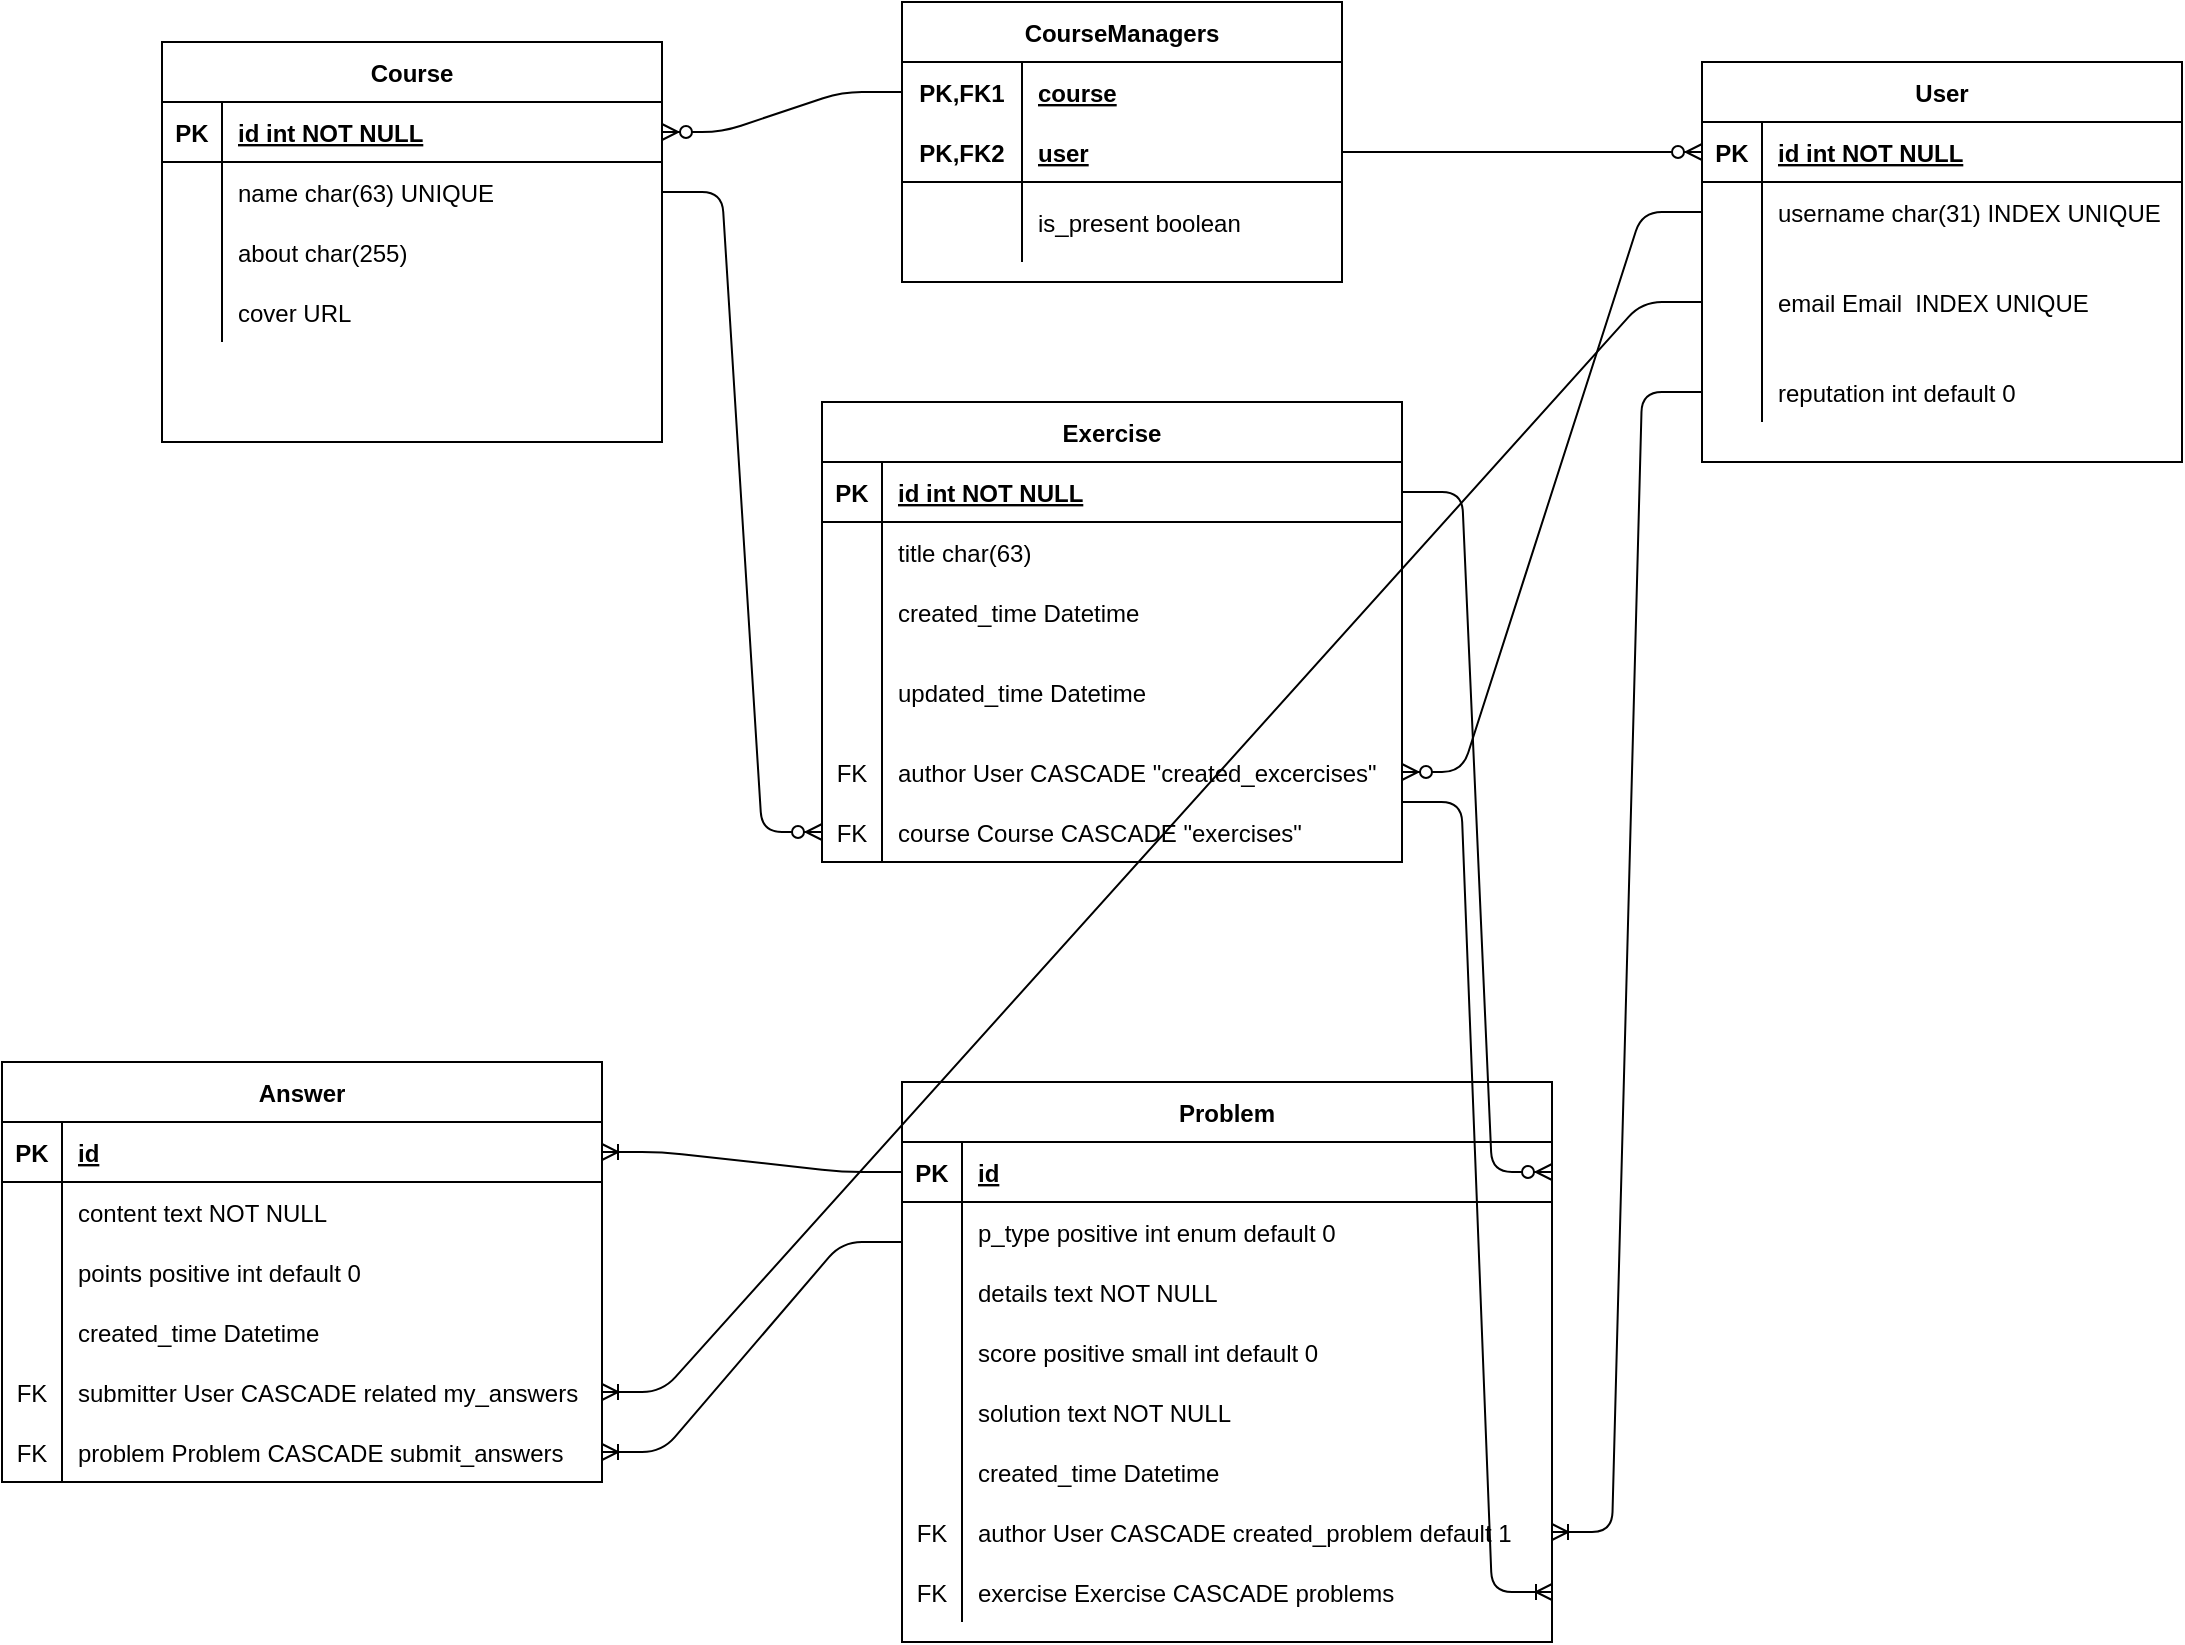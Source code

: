 <mxfile version="14.6.13" type="github">
  <diagram id="R2lEEEUBdFMjLlhIrx00" name="Page-1">
    <mxGraphModel dx="3302" dy="870" grid="1" gridSize="10" guides="1" tooltips="1" connect="1" arrows="1" fold="1" page="1" pageScale="1" pageWidth="2000" pageHeight="2000" math="0" shadow="0" extFonts="Permanent Marker^https://fonts.googleapis.com/css?family=Permanent+Marker">
      <root>
        <mxCell id="0" />
        <mxCell id="1" parent="0" />
        <mxCell id="C-vyLk0tnHw3VtMMgP7b-2" value="Course" style="shape=table;startSize=30;container=1;collapsible=1;childLayout=tableLayout;fixedRows=1;rowLines=0;fontStyle=1;align=center;resizeLast=1;" parent="1" vertex="1">
          <mxGeometry x="-330" y="300" width="250" height="200" as="geometry" />
        </mxCell>
        <mxCell id="C-vyLk0tnHw3VtMMgP7b-3" value="" style="shape=partialRectangle;collapsible=0;dropTarget=0;pointerEvents=0;fillColor=none;points=[[0,0.5],[1,0.5]];portConstraint=eastwest;top=0;left=0;right=0;bottom=1;" parent="C-vyLk0tnHw3VtMMgP7b-2" vertex="1">
          <mxGeometry y="30" width="250" height="30" as="geometry" />
        </mxCell>
        <mxCell id="C-vyLk0tnHw3VtMMgP7b-4" value="PK" style="shape=partialRectangle;overflow=hidden;connectable=0;fillColor=none;top=0;left=0;bottom=0;right=0;fontStyle=1;" parent="C-vyLk0tnHw3VtMMgP7b-3" vertex="1">
          <mxGeometry width="30" height="30" as="geometry" />
        </mxCell>
        <mxCell id="C-vyLk0tnHw3VtMMgP7b-5" value="id int NOT NULL " style="shape=partialRectangle;overflow=hidden;connectable=0;fillColor=none;top=0;left=0;bottom=0;right=0;align=left;spacingLeft=6;fontStyle=5;" parent="C-vyLk0tnHw3VtMMgP7b-3" vertex="1">
          <mxGeometry x="30" width="220" height="30" as="geometry" />
        </mxCell>
        <mxCell id="C-vyLk0tnHw3VtMMgP7b-9" value="" style="shape=partialRectangle;collapsible=0;dropTarget=0;pointerEvents=0;fillColor=none;points=[[0,0.5],[1,0.5]];portConstraint=eastwest;top=0;left=0;right=0;bottom=0;" parent="C-vyLk0tnHw3VtMMgP7b-2" vertex="1">
          <mxGeometry y="60" width="250" height="30" as="geometry" />
        </mxCell>
        <mxCell id="C-vyLk0tnHw3VtMMgP7b-10" value="" style="shape=partialRectangle;overflow=hidden;connectable=0;fillColor=none;top=0;left=0;bottom=0;right=0;" parent="C-vyLk0tnHw3VtMMgP7b-9" vertex="1">
          <mxGeometry width="30" height="30" as="geometry" />
        </mxCell>
        <mxCell id="C-vyLk0tnHw3VtMMgP7b-11" value="name char(63) UNIQUE" style="shape=partialRectangle;overflow=hidden;connectable=0;fillColor=none;top=0;left=0;bottom=0;right=0;align=left;spacingLeft=6;" parent="C-vyLk0tnHw3VtMMgP7b-9" vertex="1">
          <mxGeometry x="30" width="220" height="30" as="geometry" />
        </mxCell>
        <mxCell id="3Uc0mJd-7IxkceaXmBN4-39" value="" style="shape=partialRectangle;collapsible=0;dropTarget=0;pointerEvents=0;fillColor=none;top=0;left=0;bottom=0;right=0;points=[[0,0.5],[1,0.5]];portConstraint=eastwest;align=center;" parent="C-vyLk0tnHw3VtMMgP7b-2" vertex="1">
          <mxGeometry y="90" width="250" height="30" as="geometry" />
        </mxCell>
        <mxCell id="3Uc0mJd-7IxkceaXmBN4-40" value="" style="shape=partialRectangle;connectable=0;fillColor=none;top=0;left=0;bottom=0;right=0;editable=1;overflow=hidden;" parent="3Uc0mJd-7IxkceaXmBN4-39" vertex="1">
          <mxGeometry width="30" height="30" as="geometry" />
        </mxCell>
        <mxCell id="3Uc0mJd-7IxkceaXmBN4-41" value="about char(255)" style="shape=partialRectangle;connectable=0;fillColor=none;top=0;left=0;bottom=0;right=0;align=left;spacingLeft=6;overflow=hidden;" parent="3Uc0mJd-7IxkceaXmBN4-39" vertex="1">
          <mxGeometry x="30" width="220" height="30" as="geometry" />
        </mxCell>
        <mxCell id="3Uc0mJd-7IxkceaXmBN4-42" value="" style="shape=partialRectangle;collapsible=0;dropTarget=0;pointerEvents=0;fillColor=none;top=0;left=0;bottom=0;right=0;points=[[0,0.5],[1,0.5]];portConstraint=eastwest;align=center;" parent="C-vyLk0tnHw3VtMMgP7b-2" vertex="1">
          <mxGeometry y="120" width="250" height="30" as="geometry" />
        </mxCell>
        <mxCell id="3Uc0mJd-7IxkceaXmBN4-43" value="" style="shape=partialRectangle;connectable=0;fillColor=none;top=0;left=0;bottom=0;right=0;editable=1;overflow=hidden;" parent="3Uc0mJd-7IxkceaXmBN4-42" vertex="1">
          <mxGeometry width="30" height="30" as="geometry" />
        </mxCell>
        <mxCell id="3Uc0mJd-7IxkceaXmBN4-44" value="cover URL" style="shape=partialRectangle;connectable=0;fillColor=none;top=0;left=0;bottom=0;right=0;align=left;spacingLeft=6;overflow=hidden;" parent="3Uc0mJd-7IxkceaXmBN4-42" vertex="1">
          <mxGeometry x="30" width="220" height="30" as="geometry" />
        </mxCell>
        <mxCell id="C-vyLk0tnHw3VtMMgP7b-13" value="Exercise" style="shape=table;startSize=30;container=1;collapsible=1;childLayout=tableLayout;fixedRows=1;rowLines=0;fontStyle=1;align=center;resizeLast=1;" parent="1" vertex="1">
          <mxGeometry y="480" width="290" height="230" as="geometry" />
        </mxCell>
        <mxCell id="C-vyLk0tnHw3VtMMgP7b-14" value="" style="shape=partialRectangle;collapsible=0;dropTarget=0;pointerEvents=0;fillColor=none;points=[[0,0.5],[1,0.5]];portConstraint=eastwest;top=0;left=0;right=0;bottom=1;" parent="C-vyLk0tnHw3VtMMgP7b-13" vertex="1">
          <mxGeometry y="30" width="290" height="30" as="geometry" />
        </mxCell>
        <mxCell id="C-vyLk0tnHw3VtMMgP7b-15" value="PK" style="shape=partialRectangle;overflow=hidden;connectable=0;fillColor=none;top=0;left=0;bottom=0;right=0;fontStyle=1;" parent="C-vyLk0tnHw3VtMMgP7b-14" vertex="1">
          <mxGeometry width="30" height="30" as="geometry" />
        </mxCell>
        <mxCell id="C-vyLk0tnHw3VtMMgP7b-16" value="id int NOT NULL " style="shape=partialRectangle;overflow=hidden;connectable=0;fillColor=none;top=0;left=0;bottom=0;right=0;align=left;spacingLeft=6;fontStyle=5;" parent="C-vyLk0tnHw3VtMMgP7b-14" vertex="1">
          <mxGeometry x="30" width="260" height="30" as="geometry" />
        </mxCell>
        <mxCell id="C-vyLk0tnHw3VtMMgP7b-20" value="" style="shape=partialRectangle;collapsible=0;dropTarget=0;pointerEvents=0;fillColor=none;points=[[0,0.5],[1,0.5]];portConstraint=eastwest;top=0;left=0;right=0;bottom=0;" parent="C-vyLk0tnHw3VtMMgP7b-13" vertex="1">
          <mxGeometry y="60" width="290" height="30" as="geometry" />
        </mxCell>
        <mxCell id="C-vyLk0tnHw3VtMMgP7b-21" value="" style="shape=partialRectangle;overflow=hidden;connectable=0;fillColor=none;top=0;left=0;bottom=0;right=0;" parent="C-vyLk0tnHw3VtMMgP7b-20" vertex="1">
          <mxGeometry width="30" height="30" as="geometry" />
        </mxCell>
        <mxCell id="C-vyLk0tnHw3VtMMgP7b-22" value="title char(63)" style="shape=partialRectangle;overflow=hidden;connectable=0;fillColor=none;top=0;left=0;bottom=0;right=0;align=left;spacingLeft=6;" parent="C-vyLk0tnHw3VtMMgP7b-20" vertex="1">
          <mxGeometry x="30" width="260" height="30" as="geometry" />
        </mxCell>
        <mxCell id="3Uc0mJd-7IxkceaXmBN4-62" value="" style="shape=partialRectangle;collapsible=0;dropTarget=0;pointerEvents=0;fillColor=none;top=0;left=0;bottom=0;right=0;points=[[0,0.5],[1,0.5]];portConstraint=eastwest;align=center;" parent="C-vyLk0tnHw3VtMMgP7b-13" vertex="1">
          <mxGeometry y="90" width="290" height="30" as="geometry" />
        </mxCell>
        <mxCell id="3Uc0mJd-7IxkceaXmBN4-63" value="" style="shape=partialRectangle;connectable=0;fillColor=none;top=0;left=0;bottom=0;right=0;editable=1;overflow=hidden;" parent="3Uc0mJd-7IxkceaXmBN4-62" vertex="1">
          <mxGeometry width="30" height="30" as="geometry" />
        </mxCell>
        <mxCell id="3Uc0mJd-7IxkceaXmBN4-64" value="created_time Datetime" style="shape=partialRectangle;connectable=0;fillColor=none;top=0;left=0;bottom=0;right=0;align=left;spacingLeft=6;overflow=hidden;" parent="3Uc0mJd-7IxkceaXmBN4-62" vertex="1">
          <mxGeometry x="30" width="260" height="30" as="geometry" />
        </mxCell>
        <mxCell id="3Uc0mJd-7IxkceaXmBN4-65" value="" style="shape=partialRectangle;collapsible=0;dropTarget=0;pointerEvents=0;fillColor=none;top=0;left=0;bottom=0;right=0;points=[[0,0.5],[1,0.5]];portConstraint=eastwest;align=center;" parent="C-vyLk0tnHw3VtMMgP7b-13" vertex="1">
          <mxGeometry y="120" width="290" height="50" as="geometry" />
        </mxCell>
        <mxCell id="3Uc0mJd-7IxkceaXmBN4-66" value="" style="shape=partialRectangle;connectable=0;fillColor=none;top=0;left=0;bottom=0;right=0;editable=1;overflow=hidden;" parent="3Uc0mJd-7IxkceaXmBN4-65" vertex="1">
          <mxGeometry width="30" height="50" as="geometry" />
        </mxCell>
        <mxCell id="3Uc0mJd-7IxkceaXmBN4-67" value="updated_time Datetime" style="shape=partialRectangle;connectable=0;fillColor=none;top=0;left=0;bottom=0;right=0;align=left;spacingLeft=6;overflow=hidden;" parent="3Uc0mJd-7IxkceaXmBN4-65" vertex="1">
          <mxGeometry x="30" width="260" height="50" as="geometry" />
        </mxCell>
        <mxCell id="3Uc0mJd-7IxkceaXmBN4-72" value="" style="shape=partialRectangle;collapsible=0;dropTarget=0;pointerEvents=0;fillColor=none;top=0;left=0;bottom=0;right=0;points=[[0,0.5],[1,0.5]];portConstraint=eastwest;align=center;" parent="C-vyLk0tnHw3VtMMgP7b-13" vertex="1">
          <mxGeometry y="170" width="290" height="30" as="geometry" />
        </mxCell>
        <mxCell id="3Uc0mJd-7IxkceaXmBN4-73" value="FK" style="shape=partialRectangle;connectable=0;fillColor=none;top=0;left=0;bottom=0;right=0;fontStyle=0;overflow=hidden;" parent="3Uc0mJd-7IxkceaXmBN4-72" vertex="1">
          <mxGeometry width="30" height="30" as="geometry" />
        </mxCell>
        <mxCell id="3Uc0mJd-7IxkceaXmBN4-74" value="author User CASCADE &quot;created_excercises&quot;" style="shape=partialRectangle;connectable=0;fillColor=none;top=0;left=0;bottom=0;right=0;align=left;spacingLeft=6;fontStyle=0;overflow=hidden;" parent="3Uc0mJd-7IxkceaXmBN4-72" vertex="1">
          <mxGeometry x="30" width="260" height="30" as="geometry" />
        </mxCell>
        <mxCell id="3Uc0mJd-7IxkceaXmBN4-75" value="" style="shape=partialRectangle;collapsible=0;dropTarget=0;pointerEvents=0;fillColor=none;top=0;left=0;bottom=0;right=0;points=[[0,0.5],[1,0.5]];portConstraint=eastwest;align=center;" parent="C-vyLk0tnHw3VtMMgP7b-13" vertex="1">
          <mxGeometry y="200" width="290" height="30" as="geometry" />
        </mxCell>
        <mxCell id="3Uc0mJd-7IxkceaXmBN4-76" value="FK" style="shape=partialRectangle;connectable=0;fillColor=none;top=0;left=0;bottom=0;right=0;fontStyle=0;overflow=hidden;" parent="3Uc0mJd-7IxkceaXmBN4-75" vertex="1">
          <mxGeometry width="30" height="30" as="geometry" />
        </mxCell>
        <mxCell id="3Uc0mJd-7IxkceaXmBN4-77" value="course Course CASCADE &quot;exercises&quot;" style="shape=partialRectangle;connectable=0;fillColor=none;top=0;left=0;bottom=0;right=0;align=left;spacingLeft=6;fontStyle=0;overflow=hidden;" parent="3Uc0mJd-7IxkceaXmBN4-75" vertex="1">
          <mxGeometry x="30" width="260" height="30" as="geometry" />
        </mxCell>
        <mxCell id="C-vyLk0tnHw3VtMMgP7b-23" value="User" style="shape=table;startSize=30;container=1;collapsible=1;childLayout=tableLayout;fixedRows=1;rowLines=0;fontStyle=1;align=center;resizeLast=1;" parent="1" vertex="1">
          <mxGeometry x="440" y="310" width="240" height="200" as="geometry">
            <mxRectangle x="120" y="120" width="60" height="30" as="alternateBounds" />
          </mxGeometry>
        </mxCell>
        <mxCell id="C-vyLk0tnHw3VtMMgP7b-24" value="" style="shape=partialRectangle;collapsible=0;dropTarget=0;pointerEvents=0;fillColor=none;points=[[0,0.5],[1,0.5]];portConstraint=eastwest;top=0;left=0;right=0;bottom=1;" parent="C-vyLk0tnHw3VtMMgP7b-23" vertex="1">
          <mxGeometry y="30" width="240" height="30" as="geometry" />
        </mxCell>
        <mxCell id="C-vyLk0tnHw3VtMMgP7b-25" value="PK" style="shape=partialRectangle;overflow=hidden;connectable=0;fillColor=none;top=0;left=0;bottom=0;right=0;fontStyle=1;" parent="C-vyLk0tnHw3VtMMgP7b-24" vertex="1">
          <mxGeometry width="30" height="30" as="geometry" />
        </mxCell>
        <mxCell id="C-vyLk0tnHw3VtMMgP7b-26" value="id int NOT NULL " style="shape=partialRectangle;overflow=hidden;connectable=0;fillColor=none;top=0;left=0;bottom=0;right=0;align=left;spacingLeft=6;fontStyle=5;" parent="C-vyLk0tnHw3VtMMgP7b-24" vertex="1">
          <mxGeometry x="30" width="210" height="30" as="geometry" />
        </mxCell>
        <mxCell id="C-vyLk0tnHw3VtMMgP7b-27" value="" style="shape=partialRectangle;collapsible=0;dropTarget=0;pointerEvents=0;fillColor=none;points=[[0,0.5],[1,0.5]];portConstraint=eastwest;top=0;left=0;right=0;bottom=0;" parent="C-vyLk0tnHw3VtMMgP7b-23" vertex="1">
          <mxGeometry y="60" width="240" height="30" as="geometry" />
        </mxCell>
        <mxCell id="C-vyLk0tnHw3VtMMgP7b-28" value="" style="shape=partialRectangle;overflow=hidden;connectable=0;fillColor=none;top=0;left=0;bottom=0;right=0;" parent="C-vyLk0tnHw3VtMMgP7b-27" vertex="1">
          <mxGeometry width="30" height="30" as="geometry" />
        </mxCell>
        <mxCell id="C-vyLk0tnHw3VtMMgP7b-29" value="username char(31) INDEX UNIQUE" style="shape=partialRectangle;overflow=hidden;connectable=0;fillColor=none;top=0;left=0;bottom=0;right=0;align=left;spacingLeft=6;" parent="C-vyLk0tnHw3VtMMgP7b-27" vertex="1">
          <mxGeometry x="30" width="210" height="30" as="geometry" />
        </mxCell>
        <mxCell id="3Uc0mJd-7IxkceaXmBN4-33" value="" style="shape=partialRectangle;collapsible=0;dropTarget=0;pointerEvents=0;fillColor=none;top=0;left=0;bottom=0;right=0;points=[[0,0.5],[1,0.5]];portConstraint=eastwest;align=center;" parent="C-vyLk0tnHw3VtMMgP7b-23" vertex="1">
          <mxGeometry y="90" width="240" height="60" as="geometry" />
        </mxCell>
        <mxCell id="3Uc0mJd-7IxkceaXmBN4-34" value="" style="shape=partialRectangle;connectable=0;fillColor=none;top=0;left=0;bottom=0;right=0;editable=1;overflow=hidden;" parent="3Uc0mJd-7IxkceaXmBN4-33" vertex="1">
          <mxGeometry width="30" height="60" as="geometry" />
        </mxCell>
        <mxCell id="3Uc0mJd-7IxkceaXmBN4-35" value="email Email  INDEX UNIQUE" style="shape=partialRectangle;connectable=0;fillColor=none;top=0;left=0;bottom=0;right=0;align=left;spacingLeft=6;overflow=hidden;" parent="3Uc0mJd-7IxkceaXmBN4-33" vertex="1">
          <mxGeometry x="30" width="210" height="60" as="geometry" />
        </mxCell>
        <mxCell id="3Uc0mJd-7IxkceaXmBN4-36" value="" style="shape=partialRectangle;collapsible=0;dropTarget=0;pointerEvents=0;fillColor=none;top=0;left=0;bottom=0;right=0;points=[[0,0.5],[1,0.5]];portConstraint=eastwest;align=center;" parent="C-vyLk0tnHw3VtMMgP7b-23" vertex="1">
          <mxGeometry y="150" width="240" height="30" as="geometry" />
        </mxCell>
        <mxCell id="3Uc0mJd-7IxkceaXmBN4-37" value="" style="shape=partialRectangle;connectable=0;fillColor=none;top=0;left=0;bottom=0;right=0;editable=1;overflow=hidden;" parent="3Uc0mJd-7IxkceaXmBN4-36" vertex="1">
          <mxGeometry width="30" height="30" as="geometry" />
        </mxCell>
        <mxCell id="3Uc0mJd-7IxkceaXmBN4-38" value="reputation int default 0" style="shape=partialRectangle;connectable=0;fillColor=none;top=0;left=0;bottom=0;right=0;align=left;spacingLeft=6;overflow=hidden;" parent="3Uc0mJd-7IxkceaXmBN4-36" vertex="1">
          <mxGeometry x="30" width="210" height="30" as="geometry" />
        </mxCell>
        <mxCell id="3Uc0mJd-7IxkceaXmBN4-1" value="Problem" style="shape=table;startSize=30;container=1;collapsible=1;childLayout=tableLayout;fixedRows=1;rowLines=0;fontStyle=1;align=center;resizeLast=1;" parent="1" vertex="1">
          <mxGeometry x="40" y="820" width="325" height="280" as="geometry" />
        </mxCell>
        <mxCell id="3Uc0mJd-7IxkceaXmBN4-2" value="" style="shape=partialRectangle;collapsible=0;dropTarget=0;pointerEvents=0;fillColor=none;top=0;left=0;bottom=1;right=0;points=[[0,0.5],[1,0.5]];portConstraint=eastwest;" parent="3Uc0mJd-7IxkceaXmBN4-1" vertex="1">
          <mxGeometry y="30" width="325" height="30" as="geometry" />
        </mxCell>
        <mxCell id="3Uc0mJd-7IxkceaXmBN4-3" value="PK" style="shape=partialRectangle;connectable=0;fillColor=none;top=0;left=0;bottom=0;right=0;fontStyle=1;overflow=hidden;" parent="3Uc0mJd-7IxkceaXmBN4-2" vertex="1">
          <mxGeometry width="30" height="30" as="geometry" />
        </mxCell>
        <mxCell id="3Uc0mJd-7IxkceaXmBN4-4" value="id" style="shape=partialRectangle;connectable=0;fillColor=none;top=0;left=0;bottom=0;right=0;align=left;spacingLeft=6;fontStyle=5;overflow=hidden;" parent="3Uc0mJd-7IxkceaXmBN4-2" vertex="1">
          <mxGeometry x="30" width="295" height="30" as="geometry" />
        </mxCell>
        <mxCell id="3Uc0mJd-7IxkceaXmBN4-5" value="" style="shape=partialRectangle;collapsible=0;dropTarget=0;pointerEvents=0;fillColor=none;top=0;left=0;bottom=0;right=0;points=[[0,0.5],[1,0.5]];portConstraint=eastwest;" parent="3Uc0mJd-7IxkceaXmBN4-1" vertex="1">
          <mxGeometry y="60" width="325" height="30" as="geometry" />
        </mxCell>
        <mxCell id="3Uc0mJd-7IxkceaXmBN4-6" value="" style="shape=partialRectangle;connectable=0;fillColor=none;top=0;left=0;bottom=0;right=0;editable=1;overflow=hidden;" parent="3Uc0mJd-7IxkceaXmBN4-5" vertex="1">
          <mxGeometry width="30" height="30" as="geometry" />
        </mxCell>
        <mxCell id="3Uc0mJd-7IxkceaXmBN4-7" value="p_type positive int enum default 0" style="shape=partialRectangle;connectable=0;fillColor=none;top=0;left=0;bottom=0;right=0;align=left;spacingLeft=6;overflow=hidden;" parent="3Uc0mJd-7IxkceaXmBN4-5" vertex="1">
          <mxGeometry x="30" width="295" height="30" as="geometry" />
        </mxCell>
        <mxCell id="3Uc0mJd-7IxkceaXmBN4-8" value="" style="shape=partialRectangle;collapsible=0;dropTarget=0;pointerEvents=0;fillColor=none;top=0;left=0;bottom=0;right=0;points=[[0,0.5],[1,0.5]];portConstraint=eastwest;" parent="3Uc0mJd-7IxkceaXmBN4-1" vertex="1">
          <mxGeometry y="90" width="325" height="30" as="geometry" />
        </mxCell>
        <mxCell id="3Uc0mJd-7IxkceaXmBN4-9" value="" style="shape=partialRectangle;connectable=0;fillColor=none;top=0;left=0;bottom=0;right=0;editable=1;overflow=hidden;" parent="3Uc0mJd-7IxkceaXmBN4-8" vertex="1">
          <mxGeometry width="30" height="30" as="geometry" />
        </mxCell>
        <mxCell id="3Uc0mJd-7IxkceaXmBN4-10" value="details text NOT NULL" style="shape=partialRectangle;connectable=0;fillColor=none;top=0;left=0;bottom=0;right=0;align=left;spacingLeft=6;overflow=hidden;" parent="3Uc0mJd-7IxkceaXmBN4-8" vertex="1">
          <mxGeometry x="30" width="295" height="30" as="geometry" />
        </mxCell>
        <mxCell id="3Uc0mJd-7IxkceaXmBN4-11" value="" style="shape=partialRectangle;collapsible=0;dropTarget=0;pointerEvents=0;fillColor=none;top=0;left=0;bottom=0;right=0;points=[[0,0.5],[1,0.5]];portConstraint=eastwest;" parent="3Uc0mJd-7IxkceaXmBN4-1" vertex="1">
          <mxGeometry y="120" width="325" height="30" as="geometry" />
        </mxCell>
        <mxCell id="3Uc0mJd-7IxkceaXmBN4-12" value="" style="shape=partialRectangle;connectable=0;fillColor=none;top=0;left=0;bottom=0;right=0;editable=1;overflow=hidden;" parent="3Uc0mJd-7IxkceaXmBN4-11" vertex="1">
          <mxGeometry width="30" height="30" as="geometry" />
        </mxCell>
        <mxCell id="3Uc0mJd-7IxkceaXmBN4-13" value="score positive small int default 0" style="shape=partialRectangle;connectable=0;fillColor=none;top=0;left=0;bottom=0;right=0;align=left;spacingLeft=6;overflow=hidden;" parent="3Uc0mJd-7IxkceaXmBN4-11" vertex="1">
          <mxGeometry x="30" width="295" height="30" as="geometry" />
        </mxCell>
        <mxCell id="3Uc0mJd-7IxkceaXmBN4-79" value="" style="shape=partialRectangle;collapsible=0;dropTarget=0;pointerEvents=0;fillColor=none;top=0;left=0;bottom=0;right=0;points=[[0,0.5],[1,0.5]];portConstraint=eastwest;" parent="3Uc0mJd-7IxkceaXmBN4-1" vertex="1">
          <mxGeometry y="150" width="325" height="30" as="geometry" />
        </mxCell>
        <mxCell id="3Uc0mJd-7IxkceaXmBN4-80" value="" style="shape=partialRectangle;connectable=0;fillColor=none;top=0;left=0;bottom=0;right=0;editable=1;overflow=hidden;" parent="3Uc0mJd-7IxkceaXmBN4-79" vertex="1">
          <mxGeometry width="30" height="30" as="geometry" />
        </mxCell>
        <mxCell id="3Uc0mJd-7IxkceaXmBN4-81" value="solution text NOT NULL" style="shape=partialRectangle;connectable=0;fillColor=none;top=0;left=0;bottom=0;right=0;align=left;spacingLeft=6;overflow=hidden;" parent="3Uc0mJd-7IxkceaXmBN4-79" vertex="1">
          <mxGeometry x="30" width="295" height="30" as="geometry" />
        </mxCell>
        <mxCell id="3Uc0mJd-7IxkceaXmBN4-82" value="" style="shape=partialRectangle;collapsible=0;dropTarget=0;pointerEvents=0;fillColor=none;top=0;left=0;bottom=0;right=0;points=[[0,0.5],[1,0.5]];portConstraint=eastwest;align=center;" parent="3Uc0mJd-7IxkceaXmBN4-1" vertex="1">
          <mxGeometry y="180" width="325" height="30" as="geometry" />
        </mxCell>
        <mxCell id="3Uc0mJd-7IxkceaXmBN4-83" value="" style="shape=partialRectangle;connectable=0;fillColor=none;top=0;left=0;bottom=0;right=0;editable=1;overflow=hidden;" parent="3Uc0mJd-7IxkceaXmBN4-82" vertex="1">
          <mxGeometry width="30" height="30" as="geometry" />
        </mxCell>
        <mxCell id="3Uc0mJd-7IxkceaXmBN4-84" value="created_time Datetime" style="shape=partialRectangle;connectable=0;fillColor=none;top=0;left=0;bottom=0;right=0;align=left;spacingLeft=6;overflow=hidden;" parent="3Uc0mJd-7IxkceaXmBN4-82" vertex="1">
          <mxGeometry x="30" width="295" height="30" as="geometry" />
        </mxCell>
        <mxCell id="ioiMUjppNT8EGIYSnjGS-11" value="" style="shape=partialRectangle;collapsible=0;dropTarget=0;pointerEvents=0;fillColor=none;top=0;left=0;bottom=0;right=0;points=[[0,0.5],[1,0.5]];portConstraint=eastwest;" vertex="1" parent="3Uc0mJd-7IxkceaXmBN4-1">
          <mxGeometry y="210" width="325" height="30" as="geometry" />
        </mxCell>
        <mxCell id="ioiMUjppNT8EGIYSnjGS-12" value="FK" style="shape=partialRectangle;connectable=0;fillColor=none;top=0;left=0;bottom=0;right=0;fontStyle=0;overflow=hidden;" vertex="1" parent="ioiMUjppNT8EGIYSnjGS-11">
          <mxGeometry width="30" height="30" as="geometry" />
        </mxCell>
        <mxCell id="ioiMUjppNT8EGIYSnjGS-13" value="author User CASCADE created_problem default 1" style="shape=partialRectangle;connectable=0;fillColor=none;top=0;left=0;bottom=0;right=0;align=left;spacingLeft=6;fontStyle=0;overflow=hidden;" vertex="1" parent="ioiMUjppNT8EGIYSnjGS-11">
          <mxGeometry x="30" width="295" height="30" as="geometry" />
        </mxCell>
        <mxCell id="ioiMUjppNT8EGIYSnjGS-14" value="" style="shape=partialRectangle;collapsible=0;dropTarget=0;pointerEvents=0;fillColor=none;top=0;left=0;bottom=0;right=0;points=[[0,0.5],[1,0.5]];portConstraint=eastwest;" vertex="1" parent="3Uc0mJd-7IxkceaXmBN4-1">
          <mxGeometry y="240" width="325" height="30" as="geometry" />
        </mxCell>
        <mxCell id="ioiMUjppNT8EGIYSnjGS-15" value="FK" style="shape=partialRectangle;connectable=0;fillColor=none;top=0;left=0;bottom=0;right=0;fontStyle=0;overflow=hidden;" vertex="1" parent="ioiMUjppNT8EGIYSnjGS-14">
          <mxGeometry width="30" height="30" as="geometry" />
        </mxCell>
        <mxCell id="ioiMUjppNT8EGIYSnjGS-16" value="exercise Exercise CASCADE problems" style="shape=partialRectangle;connectable=0;fillColor=none;top=0;left=0;bottom=0;right=0;align=left;spacingLeft=6;fontStyle=0;overflow=hidden;" vertex="1" parent="ioiMUjppNT8EGIYSnjGS-14">
          <mxGeometry x="30" width="295" height="30" as="geometry" />
        </mxCell>
        <mxCell id="3Uc0mJd-7IxkceaXmBN4-14" value="Answer" style="shape=table;startSize=30;container=1;collapsible=1;childLayout=tableLayout;fixedRows=1;rowLines=0;fontStyle=1;align=center;resizeLast=1;" parent="1" vertex="1">
          <mxGeometry x="-410" y="810" width="300" height="210" as="geometry" />
        </mxCell>
        <mxCell id="3Uc0mJd-7IxkceaXmBN4-15" value="" style="shape=partialRectangle;collapsible=0;dropTarget=0;pointerEvents=0;fillColor=none;top=0;left=0;bottom=1;right=0;points=[[0,0.5],[1,0.5]];portConstraint=eastwest;" parent="3Uc0mJd-7IxkceaXmBN4-14" vertex="1">
          <mxGeometry y="30" width="300" height="30" as="geometry" />
        </mxCell>
        <mxCell id="3Uc0mJd-7IxkceaXmBN4-16" value="PK" style="shape=partialRectangle;connectable=0;fillColor=none;top=0;left=0;bottom=0;right=0;fontStyle=1;overflow=hidden;" parent="3Uc0mJd-7IxkceaXmBN4-15" vertex="1">
          <mxGeometry width="30" height="30" as="geometry" />
        </mxCell>
        <mxCell id="3Uc0mJd-7IxkceaXmBN4-17" value="id" style="shape=partialRectangle;connectable=0;fillColor=none;top=0;left=0;bottom=0;right=0;align=left;spacingLeft=6;fontStyle=5;overflow=hidden;" parent="3Uc0mJd-7IxkceaXmBN4-15" vertex="1">
          <mxGeometry x="30" width="270" height="30" as="geometry" />
        </mxCell>
        <mxCell id="3Uc0mJd-7IxkceaXmBN4-18" value="" style="shape=partialRectangle;collapsible=0;dropTarget=0;pointerEvents=0;fillColor=none;top=0;left=0;bottom=0;right=0;points=[[0,0.5],[1,0.5]];portConstraint=eastwest;" parent="3Uc0mJd-7IxkceaXmBN4-14" vertex="1">
          <mxGeometry y="60" width="300" height="30" as="geometry" />
        </mxCell>
        <mxCell id="3Uc0mJd-7IxkceaXmBN4-19" value="" style="shape=partialRectangle;connectable=0;fillColor=none;top=0;left=0;bottom=0;right=0;editable=1;overflow=hidden;" parent="3Uc0mJd-7IxkceaXmBN4-18" vertex="1">
          <mxGeometry width="30" height="30" as="geometry" />
        </mxCell>
        <mxCell id="3Uc0mJd-7IxkceaXmBN4-20" value="content text NOT NULL" style="shape=partialRectangle;connectable=0;fillColor=none;top=0;left=0;bottom=0;right=0;align=left;spacingLeft=6;overflow=hidden;" parent="3Uc0mJd-7IxkceaXmBN4-18" vertex="1">
          <mxGeometry x="30" width="270" height="30" as="geometry" />
        </mxCell>
        <mxCell id="3Uc0mJd-7IxkceaXmBN4-21" value="" style="shape=partialRectangle;collapsible=0;dropTarget=0;pointerEvents=0;fillColor=none;top=0;left=0;bottom=0;right=0;points=[[0,0.5],[1,0.5]];portConstraint=eastwest;" parent="3Uc0mJd-7IxkceaXmBN4-14" vertex="1">
          <mxGeometry y="90" width="300" height="30" as="geometry" />
        </mxCell>
        <mxCell id="3Uc0mJd-7IxkceaXmBN4-22" value="" style="shape=partialRectangle;connectable=0;fillColor=none;top=0;left=0;bottom=0;right=0;editable=1;overflow=hidden;" parent="3Uc0mJd-7IxkceaXmBN4-21" vertex="1">
          <mxGeometry width="30" height="30" as="geometry" />
        </mxCell>
        <mxCell id="3Uc0mJd-7IxkceaXmBN4-23" value="points positive int default 0" style="shape=partialRectangle;connectable=0;fillColor=none;top=0;left=0;bottom=0;right=0;align=left;spacingLeft=6;overflow=hidden;" parent="3Uc0mJd-7IxkceaXmBN4-21" vertex="1">
          <mxGeometry x="30" width="270" height="30" as="geometry" />
        </mxCell>
        <mxCell id="3Uc0mJd-7IxkceaXmBN4-24" value="" style="shape=partialRectangle;collapsible=0;dropTarget=0;pointerEvents=0;fillColor=none;top=0;left=0;bottom=0;right=0;points=[[0,0.5],[1,0.5]];portConstraint=eastwest;" parent="3Uc0mJd-7IxkceaXmBN4-14" vertex="1">
          <mxGeometry y="120" width="300" height="30" as="geometry" />
        </mxCell>
        <mxCell id="3Uc0mJd-7IxkceaXmBN4-25" value="" style="shape=partialRectangle;connectable=0;fillColor=none;top=0;left=0;bottom=0;right=0;editable=1;overflow=hidden;" parent="3Uc0mJd-7IxkceaXmBN4-24" vertex="1">
          <mxGeometry width="30" height="30" as="geometry" />
        </mxCell>
        <mxCell id="3Uc0mJd-7IxkceaXmBN4-26" value="created_time Datetime" style="shape=partialRectangle;connectable=0;fillColor=none;top=0;left=0;bottom=0;right=0;align=left;spacingLeft=6;overflow=hidden;" parent="3Uc0mJd-7IxkceaXmBN4-24" vertex="1">
          <mxGeometry x="30" width="270" height="30" as="geometry" />
        </mxCell>
        <mxCell id="ioiMUjppNT8EGIYSnjGS-5" value="" style="shape=partialRectangle;collapsible=0;dropTarget=0;pointerEvents=0;fillColor=none;top=0;left=0;bottom=0;right=0;points=[[0,0.5],[1,0.5]];portConstraint=eastwest;" vertex="1" parent="3Uc0mJd-7IxkceaXmBN4-14">
          <mxGeometry y="150" width="300" height="30" as="geometry" />
        </mxCell>
        <mxCell id="ioiMUjppNT8EGIYSnjGS-6" value="FK" style="shape=partialRectangle;connectable=0;fillColor=none;top=0;left=0;bottom=0;right=0;fontStyle=0;overflow=hidden;" vertex="1" parent="ioiMUjppNT8EGIYSnjGS-5">
          <mxGeometry width="30" height="30" as="geometry" />
        </mxCell>
        <mxCell id="ioiMUjppNT8EGIYSnjGS-7" value="submitter User CASCADE related my_answers" style="shape=partialRectangle;connectable=0;fillColor=none;top=0;left=0;bottom=0;right=0;align=left;spacingLeft=6;fontStyle=0;overflow=hidden;" vertex="1" parent="ioiMUjppNT8EGIYSnjGS-5">
          <mxGeometry x="30" width="270" height="30" as="geometry" />
        </mxCell>
        <mxCell id="ioiMUjppNT8EGIYSnjGS-8" value="" style="shape=partialRectangle;collapsible=0;dropTarget=0;pointerEvents=0;fillColor=none;top=0;left=0;bottom=0;right=0;points=[[0,0.5],[1,0.5]];portConstraint=eastwest;" vertex="1" parent="3Uc0mJd-7IxkceaXmBN4-14">
          <mxGeometry y="180" width="300" height="30" as="geometry" />
        </mxCell>
        <mxCell id="ioiMUjppNT8EGIYSnjGS-9" value="FK" style="shape=partialRectangle;connectable=0;fillColor=none;top=0;left=0;bottom=0;right=0;fontStyle=0;overflow=hidden;" vertex="1" parent="ioiMUjppNT8EGIYSnjGS-8">
          <mxGeometry width="30" height="30" as="geometry" />
        </mxCell>
        <mxCell id="ioiMUjppNT8EGIYSnjGS-10" value="problem Problem CASCADE submit_answers" style="shape=partialRectangle;connectable=0;fillColor=none;top=0;left=0;bottom=0;right=0;align=left;spacingLeft=6;fontStyle=0;overflow=hidden;" vertex="1" parent="ioiMUjppNT8EGIYSnjGS-8">
          <mxGeometry x="30" width="270" height="30" as="geometry" />
        </mxCell>
        <mxCell id="3Uc0mJd-7IxkceaXmBN4-47" value="CourseManagers" style="shape=table;startSize=30;container=1;collapsible=1;childLayout=tableLayout;fixedRows=1;rowLines=0;fontStyle=1;align=center;resizeLast=1;" parent="1" vertex="1">
          <mxGeometry x="40" y="280" width="220" height="140" as="geometry" />
        </mxCell>
        <mxCell id="3Uc0mJd-7IxkceaXmBN4-48" value="" style="shape=partialRectangle;collapsible=0;dropTarget=0;pointerEvents=0;fillColor=none;top=0;left=0;bottom=0;right=0;points=[[0,0.5],[1,0.5]];portConstraint=eastwest;" parent="3Uc0mJd-7IxkceaXmBN4-47" vertex="1">
          <mxGeometry y="30" width="220" height="30" as="geometry" />
        </mxCell>
        <mxCell id="3Uc0mJd-7IxkceaXmBN4-49" value="PK,FK1" style="shape=partialRectangle;connectable=0;fillColor=none;top=0;left=0;bottom=0;right=0;fontStyle=1;overflow=hidden;" parent="3Uc0mJd-7IxkceaXmBN4-48" vertex="1">
          <mxGeometry width="60" height="30" as="geometry" />
        </mxCell>
        <mxCell id="3Uc0mJd-7IxkceaXmBN4-50" value="course" style="shape=partialRectangle;connectable=0;fillColor=none;top=0;left=0;bottom=0;right=0;align=left;spacingLeft=6;fontStyle=5;overflow=hidden;" parent="3Uc0mJd-7IxkceaXmBN4-48" vertex="1">
          <mxGeometry x="60" width="160" height="30" as="geometry" />
        </mxCell>
        <mxCell id="3Uc0mJd-7IxkceaXmBN4-51" value="" style="shape=partialRectangle;collapsible=0;dropTarget=0;pointerEvents=0;fillColor=none;top=0;left=0;bottom=1;right=0;points=[[0,0.5],[1,0.5]];portConstraint=eastwest;" parent="3Uc0mJd-7IxkceaXmBN4-47" vertex="1">
          <mxGeometry y="60" width="220" height="30" as="geometry" />
        </mxCell>
        <mxCell id="3Uc0mJd-7IxkceaXmBN4-52" value="PK,FK2" style="shape=partialRectangle;connectable=0;fillColor=none;top=0;left=0;bottom=0;right=0;fontStyle=1;overflow=hidden;" parent="3Uc0mJd-7IxkceaXmBN4-51" vertex="1">
          <mxGeometry width="60" height="30" as="geometry" />
        </mxCell>
        <mxCell id="3Uc0mJd-7IxkceaXmBN4-53" value="user" style="shape=partialRectangle;connectable=0;fillColor=none;top=0;left=0;bottom=0;right=0;align=left;spacingLeft=6;fontStyle=5;overflow=hidden;" parent="3Uc0mJd-7IxkceaXmBN4-51" vertex="1">
          <mxGeometry x="60" width="160" height="30" as="geometry" />
        </mxCell>
        <mxCell id="3Uc0mJd-7IxkceaXmBN4-54" value="" style="shape=partialRectangle;collapsible=0;dropTarget=0;pointerEvents=0;fillColor=none;top=0;left=0;bottom=0;right=0;points=[[0,0.5],[1,0.5]];portConstraint=eastwest;" parent="3Uc0mJd-7IxkceaXmBN4-47" vertex="1">
          <mxGeometry y="90" width="220" height="40" as="geometry" />
        </mxCell>
        <mxCell id="3Uc0mJd-7IxkceaXmBN4-55" value="" style="shape=partialRectangle;connectable=0;fillColor=none;top=0;left=0;bottom=0;right=0;editable=1;overflow=hidden;" parent="3Uc0mJd-7IxkceaXmBN4-54" vertex="1">
          <mxGeometry width="60" height="40" as="geometry" />
        </mxCell>
        <mxCell id="3Uc0mJd-7IxkceaXmBN4-56" value="is_present boolean" style="shape=partialRectangle;connectable=0;fillColor=none;top=0;left=0;bottom=0;right=0;align=left;spacingLeft=6;overflow=hidden;" parent="3Uc0mJd-7IxkceaXmBN4-54" vertex="1">
          <mxGeometry x="60" width="160" height="40" as="geometry" />
        </mxCell>
        <mxCell id="3Uc0mJd-7IxkceaXmBN4-60" value="" style="edgeStyle=entityRelationEdgeStyle;fontSize=12;html=1;endArrow=ERzeroToMany;endFill=1;entryX=0;entryY=0.5;entryDx=0;entryDy=0;exitX=1;exitY=0.5;exitDx=0;exitDy=0;" parent="1" source="3Uc0mJd-7IxkceaXmBN4-51" target="C-vyLk0tnHw3VtMMgP7b-24" edge="1">
          <mxGeometry width="100" height="100" relative="1" as="geometry">
            <mxPoint x="320" y="650" as="sourcePoint" />
            <mxPoint x="420" y="550" as="targetPoint" />
          </mxGeometry>
        </mxCell>
        <mxCell id="3Uc0mJd-7IxkceaXmBN4-61" value="" style="edgeStyle=entityRelationEdgeStyle;fontSize=12;html=1;endArrow=ERzeroToMany;endFill=1;entryX=1;entryY=0.5;entryDx=0;entryDy=0;exitX=0;exitY=0.5;exitDx=0;exitDy=0;" parent="1" source="3Uc0mJd-7IxkceaXmBN4-48" target="C-vyLk0tnHw3VtMMgP7b-3" edge="1">
          <mxGeometry width="100" height="100" relative="1" as="geometry">
            <mxPoint x="190" y="620" as="sourcePoint" />
            <mxPoint x="290" y="520" as="targetPoint" />
          </mxGeometry>
        </mxCell>
        <mxCell id="3Uc0mJd-7IxkceaXmBN4-85" value="" style="edgeStyle=entityRelationEdgeStyle;fontSize=12;html=1;endArrow=ERzeroToMany;endFill=1;exitX=0;exitY=0.5;exitDx=0;exitDy=0;entryX=1;entryY=0.5;entryDx=0;entryDy=0;" parent="1" source="C-vyLk0tnHw3VtMMgP7b-27" target="3Uc0mJd-7IxkceaXmBN4-72" edge="1">
          <mxGeometry width="100" height="100" relative="1" as="geometry">
            <mxPoint x="90" y="790" as="sourcePoint" />
            <mxPoint x="190" y="690" as="targetPoint" />
          </mxGeometry>
        </mxCell>
        <mxCell id="3Uc0mJd-7IxkceaXmBN4-86" value="" style="edgeStyle=entityRelationEdgeStyle;fontSize=12;html=1;endArrow=ERzeroToMany;endFill=1;exitX=1;exitY=0.5;exitDx=0;exitDy=0;entryX=0;entryY=0.5;entryDx=0;entryDy=0;" parent="1" source="C-vyLk0tnHw3VtMMgP7b-9" target="3Uc0mJd-7IxkceaXmBN4-75" edge="1">
          <mxGeometry width="100" height="100" relative="1" as="geometry">
            <mxPoint x="-310" y="660" as="sourcePoint" />
            <mxPoint x="-210" y="560" as="targetPoint" />
          </mxGeometry>
        </mxCell>
        <mxCell id="3Uc0mJd-7IxkceaXmBN4-87" value="" style="edgeStyle=entityRelationEdgeStyle;fontSize=12;html=1;endArrow=ERzeroToMany;endFill=1;entryX=1;entryY=0.5;entryDx=0;entryDy=0;exitX=1;exitY=0.5;exitDx=0;exitDy=0;" parent="1" source="C-vyLk0tnHw3VtMMgP7b-14" target="3Uc0mJd-7IxkceaXmBN4-2" edge="1">
          <mxGeometry width="100" height="100" relative="1" as="geometry">
            <mxPoint x="280" y="605" as="sourcePoint" />
            <mxPoint x="-140" y="840" as="targetPoint" />
          </mxGeometry>
        </mxCell>
        <mxCell id="3Uc0mJd-7IxkceaXmBN4-88" value="" style="edgeStyle=entityRelationEdgeStyle;fontSize=12;html=1;endArrow=ERoneToMany;entryX=1;entryY=0.5;entryDx=0;entryDy=0;exitX=0;exitY=0.5;exitDx=0;exitDy=0;" parent="1" source="3Uc0mJd-7IxkceaXmBN4-2" target="3Uc0mJd-7IxkceaXmBN4-15" edge="1">
          <mxGeometry width="100" height="100" relative="1" as="geometry">
            <mxPoint x="-120" y="1270" as="sourcePoint" />
            <mxPoint x="-20" y="1170" as="targetPoint" />
          </mxGeometry>
        </mxCell>
        <mxCell id="ioiMUjppNT8EGIYSnjGS-18" value="" style="edgeStyle=entityRelationEdgeStyle;fontSize=12;html=1;endArrow=ERoneToMany;entryX=1;entryY=0.5;entryDx=0;entryDy=0;exitX=0;exitY=0.5;exitDx=0;exitDy=0;" edge="1" parent="1" source="3Uc0mJd-7IxkceaXmBN4-33" target="ioiMUjppNT8EGIYSnjGS-5">
          <mxGeometry width="100" height="100" relative="1" as="geometry">
            <mxPoint x="480" y="710" as="sourcePoint" />
            <mxPoint x="-40" y="1040" as="targetPoint" />
          </mxGeometry>
        </mxCell>
        <mxCell id="ioiMUjppNT8EGIYSnjGS-20" value="" style="edgeStyle=entityRelationEdgeStyle;fontSize=12;html=1;endArrow=ERoneToMany;exitX=0;exitY=0.667;exitDx=0;exitDy=0;exitPerimeter=0;entryX=1;entryY=0.5;entryDx=0;entryDy=0;" edge="1" parent="1" source="3Uc0mJd-7IxkceaXmBN4-5" target="ioiMUjppNT8EGIYSnjGS-8">
          <mxGeometry width="100" height="100" relative="1" as="geometry">
            <mxPoint x="-190" y="1240" as="sourcePoint" />
            <mxPoint x="-90" y="1140" as="targetPoint" />
          </mxGeometry>
        </mxCell>
        <mxCell id="ioiMUjppNT8EGIYSnjGS-21" value="" style="edgeStyle=entityRelationEdgeStyle;fontSize=12;html=1;endArrow=ERoneToMany;entryX=1;entryY=0.5;entryDx=0;entryDy=0;exitX=0.999;exitY=0;exitDx=0;exitDy=0;exitPerimeter=0;" edge="1" parent="1" source="3Uc0mJd-7IxkceaXmBN4-75" target="ioiMUjppNT8EGIYSnjGS-14">
          <mxGeometry width="100" height="100" relative="1" as="geometry">
            <mxPoint x="-60" y="1180" as="sourcePoint" />
            <mxPoint x="40" y="1080" as="targetPoint" />
          </mxGeometry>
        </mxCell>
        <mxCell id="ioiMUjppNT8EGIYSnjGS-22" value="" style="edgeStyle=entityRelationEdgeStyle;fontSize=12;html=1;endArrow=ERoneToMany;entryX=1;entryY=0.5;entryDx=0;entryDy=0;exitX=0;exitY=0.5;exitDx=0;exitDy=0;" edge="1" parent="1" source="3Uc0mJd-7IxkceaXmBN4-36" target="ioiMUjppNT8EGIYSnjGS-11">
          <mxGeometry width="100" height="100" relative="1" as="geometry">
            <mxPoint x="510" y="1030" as="sourcePoint" />
            <mxPoint x="610" y="930" as="targetPoint" />
          </mxGeometry>
        </mxCell>
      </root>
    </mxGraphModel>
  </diagram>
</mxfile>
